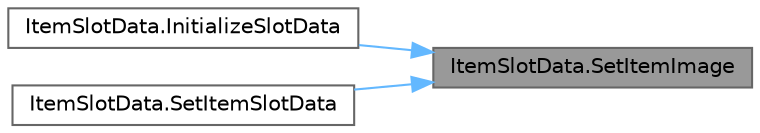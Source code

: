 digraph "ItemSlotData.SetItemImage"
{
 // LATEX_PDF_SIZE
  bgcolor="transparent";
  edge [fontname=Helvetica,fontsize=10,labelfontname=Helvetica,labelfontsize=10];
  node [fontname=Helvetica,fontsize=10,shape=box,height=0.2,width=0.4];
  rankdir="RL";
  Node1 [id="Node000001",label="ItemSlotData.SetItemImage",height=0.2,width=0.4,color="gray40", fillcolor="grey60", style="filled", fontcolor="black",tooltip=" "];
  Node1 -> Node2 [id="edge3_Node000001_Node000002",dir="back",color="steelblue1",style="solid",tooltip=" "];
  Node2 [id="Node000002",label="ItemSlotData.InitializeSlotData",height=0.2,width=0.4,color="grey40", fillcolor="white", style="filled",URL="$class_item_slot_data.html#a105d5dc5002914f5944f3c8e9c66ac8a",tooltip=" "];
  Node1 -> Node3 [id="edge4_Node000001_Node000003",dir="back",color="steelblue1",style="solid",tooltip=" "];
  Node3 [id="Node000003",label="ItemSlotData.SetItemSlotData",height=0.2,width=0.4,color="grey40", fillcolor="white", style="filled",URL="$class_item_slot_data.html#a7ea4021717735f1023a462908cc78e0f",tooltip=" "];
}
